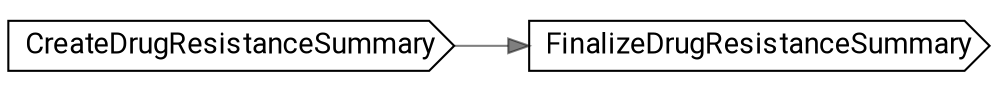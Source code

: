 // PfalciparumDrugResistanceSummary
digraph {
	compound=true rankdir=LR
	node [fontname=Roboto]
	edge [color="#00000080"]
	"call-CreateDrugResistanceSummary" [label=CreateDrugResistanceSummary shape=cds]
	"call-FinalizeDrugResistanceSummary" [label=FinalizeDrugResistanceSummary shape=cds]
	"call-CreateDrugResistanceSummary" -> "call-FinalizeDrugResistanceSummary"
}
